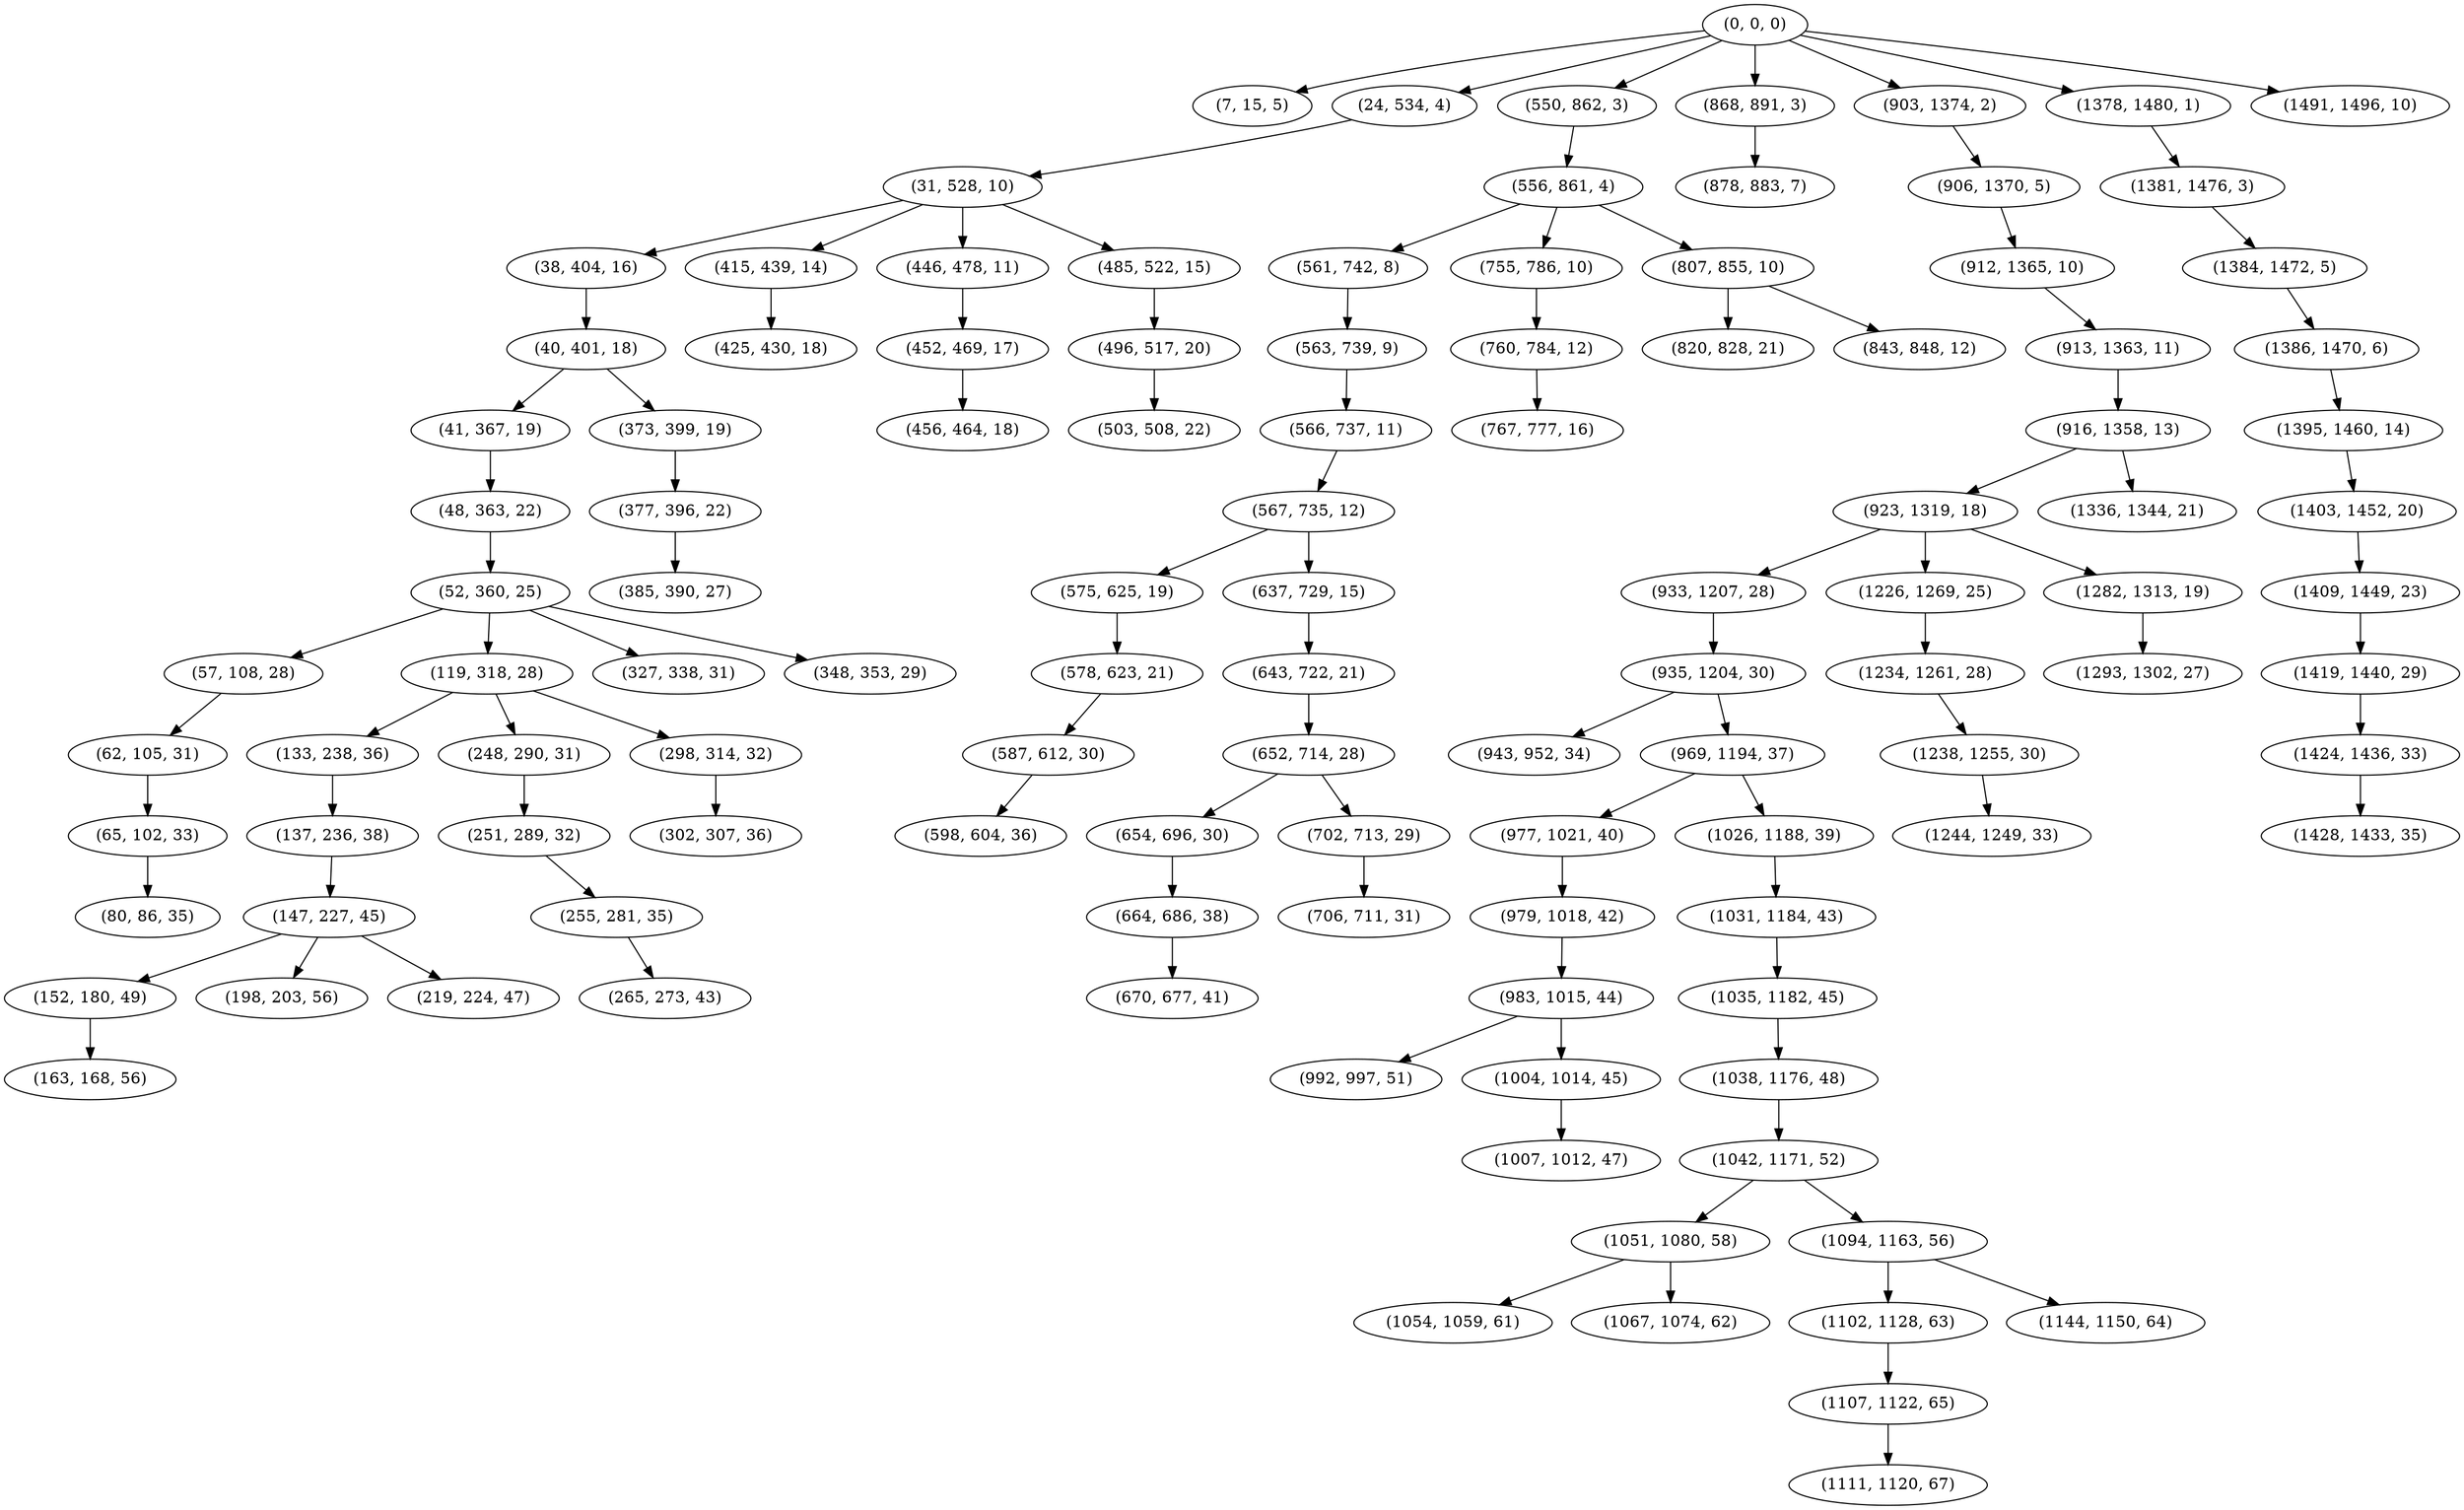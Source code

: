 digraph tree {
    "(0, 0, 0)";
    "(7, 15, 5)";
    "(24, 534, 4)";
    "(31, 528, 10)";
    "(38, 404, 16)";
    "(40, 401, 18)";
    "(41, 367, 19)";
    "(48, 363, 22)";
    "(52, 360, 25)";
    "(57, 108, 28)";
    "(62, 105, 31)";
    "(65, 102, 33)";
    "(80, 86, 35)";
    "(119, 318, 28)";
    "(133, 238, 36)";
    "(137, 236, 38)";
    "(147, 227, 45)";
    "(152, 180, 49)";
    "(163, 168, 56)";
    "(198, 203, 56)";
    "(219, 224, 47)";
    "(248, 290, 31)";
    "(251, 289, 32)";
    "(255, 281, 35)";
    "(265, 273, 43)";
    "(298, 314, 32)";
    "(302, 307, 36)";
    "(327, 338, 31)";
    "(348, 353, 29)";
    "(373, 399, 19)";
    "(377, 396, 22)";
    "(385, 390, 27)";
    "(415, 439, 14)";
    "(425, 430, 18)";
    "(446, 478, 11)";
    "(452, 469, 17)";
    "(456, 464, 18)";
    "(485, 522, 15)";
    "(496, 517, 20)";
    "(503, 508, 22)";
    "(550, 862, 3)";
    "(556, 861, 4)";
    "(561, 742, 8)";
    "(563, 739, 9)";
    "(566, 737, 11)";
    "(567, 735, 12)";
    "(575, 625, 19)";
    "(578, 623, 21)";
    "(587, 612, 30)";
    "(598, 604, 36)";
    "(637, 729, 15)";
    "(643, 722, 21)";
    "(652, 714, 28)";
    "(654, 696, 30)";
    "(664, 686, 38)";
    "(670, 677, 41)";
    "(702, 713, 29)";
    "(706, 711, 31)";
    "(755, 786, 10)";
    "(760, 784, 12)";
    "(767, 777, 16)";
    "(807, 855, 10)";
    "(820, 828, 21)";
    "(843, 848, 12)";
    "(868, 891, 3)";
    "(878, 883, 7)";
    "(903, 1374, 2)";
    "(906, 1370, 5)";
    "(912, 1365, 10)";
    "(913, 1363, 11)";
    "(916, 1358, 13)";
    "(923, 1319, 18)";
    "(933, 1207, 28)";
    "(935, 1204, 30)";
    "(943, 952, 34)";
    "(969, 1194, 37)";
    "(977, 1021, 40)";
    "(979, 1018, 42)";
    "(983, 1015, 44)";
    "(992, 997, 51)";
    "(1004, 1014, 45)";
    "(1007, 1012, 47)";
    "(1026, 1188, 39)";
    "(1031, 1184, 43)";
    "(1035, 1182, 45)";
    "(1038, 1176, 48)";
    "(1042, 1171, 52)";
    "(1051, 1080, 58)";
    "(1054, 1059, 61)";
    "(1067, 1074, 62)";
    "(1094, 1163, 56)";
    "(1102, 1128, 63)";
    "(1107, 1122, 65)";
    "(1111, 1120, 67)";
    "(1144, 1150, 64)";
    "(1226, 1269, 25)";
    "(1234, 1261, 28)";
    "(1238, 1255, 30)";
    "(1244, 1249, 33)";
    "(1282, 1313, 19)";
    "(1293, 1302, 27)";
    "(1336, 1344, 21)";
    "(1378, 1480, 1)";
    "(1381, 1476, 3)";
    "(1384, 1472, 5)";
    "(1386, 1470, 6)";
    "(1395, 1460, 14)";
    "(1403, 1452, 20)";
    "(1409, 1449, 23)";
    "(1419, 1440, 29)";
    "(1424, 1436, 33)";
    "(1428, 1433, 35)";
    "(1491, 1496, 10)";
    "(0, 0, 0)" -> "(7, 15, 5)";
    "(0, 0, 0)" -> "(24, 534, 4)";
    "(0, 0, 0)" -> "(550, 862, 3)";
    "(0, 0, 0)" -> "(868, 891, 3)";
    "(0, 0, 0)" -> "(903, 1374, 2)";
    "(0, 0, 0)" -> "(1378, 1480, 1)";
    "(0, 0, 0)" -> "(1491, 1496, 10)";
    "(24, 534, 4)" -> "(31, 528, 10)";
    "(31, 528, 10)" -> "(38, 404, 16)";
    "(31, 528, 10)" -> "(415, 439, 14)";
    "(31, 528, 10)" -> "(446, 478, 11)";
    "(31, 528, 10)" -> "(485, 522, 15)";
    "(38, 404, 16)" -> "(40, 401, 18)";
    "(40, 401, 18)" -> "(41, 367, 19)";
    "(40, 401, 18)" -> "(373, 399, 19)";
    "(41, 367, 19)" -> "(48, 363, 22)";
    "(48, 363, 22)" -> "(52, 360, 25)";
    "(52, 360, 25)" -> "(57, 108, 28)";
    "(52, 360, 25)" -> "(119, 318, 28)";
    "(52, 360, 25)" -> "(327, 338, 31)";
    "(52, 360, 25)" -> "(348, 353, 29)";
    "(57, 108, 28)" -> "(62, 105, 31)";
    "(62, 105, 31)" -> "(65, 102, 33)";
    "(65, 102, 33)" -> "(80, 86, 35)";
    "(119, 318, 28)" -> "(133, 238, 36)";
    "(119, 318, 28)" -> "(248, 290, 31)";
    "(119, 318, 28)" -> "(298, 314, 32)";
    "(133, 238, 36)" -> "(137, 236, 38)";
    "(137, 236, 38)" -> "(147, 227, 45)";
    "(147, 227, 45)" -> "(152, 180, 49)";
    "(147, 227, 45)" -> "(198, 203, 56)";
    "(147, 227, 45)" -> "(219, 224, 47)";
    "(152, 180, 49)" -> "(163, 168, 56)";
    "(248, 290, 31)" -> "(251, 289, 32)";
    "(251, 289, 32)" -> "(255, 281, 35)";
    "(255, 281, 35)" -> "(265, 273, 43)";
    "(298, 314, 32)" -> "(302, 307, 36)";
    "(373, 399, 19)" -> "(377, 396, 22)";
    "(377, 396, 22)" -> "(385, 390, 27)";
    "(415, 439, 14)" -> "(425, 430, 18)";
    "(446, 478, 11)" -> "(452, 469, 17)";
    "(452, 469, 17)" -> "(456, 464, 18)";
    "(485, 522, 15)" -> "(496, 517, 20)";
    "(496, 517, 20)" -> "(503, 508, 22)";
    "(550, 862, 3)" -> "(556, 861, 4)";
    "(556, 861, 4)" -> "(561, 742, 8)";
    "(556, 861, 4)" -> "(755, 786, 10)";
    "(556, 861, 4)" -> "(807, 855, 10)";
    "(561, 742, 8)" -> "(563, 739, 9)";
    "(563, 739, 9)" -> "(566, 737, 11)";
    "(566, 737, 11)" -> "(567, 735, 12)";
    "(567, 735, 12)" -> "(575, 625, 19)";
    "(567, 735, 12)" -> "(637, 729, 15)";
    "(575, 625, 19)" -> "(578, 623, 21)";
    "(578, 623, 21)" -> "(587, 612, 30)";
    "(587, 612, 30)" -> "(598, 604, 36)";
    "(637, 729, 15)" -> "(643, 722, 21)";
    "(643, 722, 21)" -> "(652, 714, 28)";
    "(652, 714, 28)" -> "(654, 696, 30)";
    "(652, 714, 28)" -> "(702, 713, 29)";
    "(654, 696, 30)" -> "(664, 686, 38)";
    "(664, 686, 38)" -> "(670, 677, 41)";
    "(702, 713, 29)" -> "(706, 711, 31)";
    "(755, 786, 10)" -> "(760, 784, 12)";
    "(760, 784, 12)" -> "(767, 777, 16)";
    "(807, 855, 10)" -> "(820, 828, 21)";
    "(807, 855, 10)" -> "(843, 848, 12)";
    "(868, 891, 3)" -> "(878, 883, 7)";
    "(903, 1374, 2)" -> "(906, 1370, 5)";
    "(906, 1370, 5)" -> "(912, 1365, 10)";
    "(912, 1365, 10)" -> "(913, 1363, 11)";
    "(913, 1363, 11)" -> "(916, 1358, 13)";
    "(916, 1358, 13)" -> "(923, 1319, 18)";
    "(916, 1358, 13)" -> "(1336, 1344, 21)";
    "(923, 1319, 18)" -> "(933, 1207, 28)";
    "(923, 1319, 18)" -> "(1226, 1269, 25)";
    "(923, 1319, 18)" -> "(1282, 1313, 19)";
    "(933, 1207, 28)" -> "(935, 1204, 30)";
    "(935, 1204, 30)" -> "(943, 952, 34)";
    "(935, 1204, 30)" -> "(969, 1194, 37)";
    "(969, 1194, 37)" -> "(977, 1021, 40)";
    "(969, 1194, 37)" -> "(1026, 1188, 39)";
    "(977, 1021, 40)" -> "(979, 1018, 42)";
    "(979, 1018, 42)" -> "(983, 1015, 44)";
    "(983, 1015, 44)" -> "(992, 997, 51)";
    "(983, 1015, 44)" -> "(1004, 1014, 45)";
    "(1004, 1014, 45)" -> "(1007, 1012, 47)";
    "(1026, 1188, 39)" -> "(1031, 1184, 43)";
    "(1031, 1184, 43)" -> "(1035, 1182, 45)";
    "(1035, 1182, 45)" -> "(1038, 1176, 48)";
    "(1038, 1176, 48)" -> "(1042, 1171, 52)";
    "(1042, 1171, 52)" -> "(1051, 1080, 58)";
    "(1042, 1171, 52)" -> "(1094, 1163, 56)";
    "(1051, 1080, 58)" -> "(1054, 1059, 61)";
    "(1051, 1080, 58)" -> "(1067, 1074, 62)";
    "(1094, 1163, 56)" -> "(1102, 1128, 63)";
    "(1094, 1163, 56)" -> "(1144, 1150, 64)";
    "(1102, 1128, 63)" -> "(1107, 1122, 65)";
    "(1107, 1122, 65)" -> "(1111, 1120, 67)";
    "(1226, 1269, 25)" -> "(1234, 1261, 28)";
    "(1234, 1261, 28)" -> "(1238, 1255, 30)";
    "(1238, 1255, 30)" -> "(1244, 1249, 33)";
    "(1282, 1313, 19)" -> "(1293, 1302, 27)";
    "(1378, 1480, 1)" -> "(1381, 1476, 3)";
    "(1381, 1476, 3)" -> "(1384, 1472, 5)";
    "(1384, 1472, 5)" -> "(1386, 1470, 6)";
    "(1386, 1470, 6)" -> "(1395, 1460, 14)";
    "(1395, 1460, 14)" -> "(1403, 1452, 20)";
    "(1403, 1452, 20)" -> "(1409, 1449, 23)";
    "(1409, 1449, 23)" -> "(1419, 1440, 29)";
    "(1419, 1440, 29)" -> "(1424, 1436, 33)";
    "(1424, 1436, 33)" -> "(1428, 1433, 35)";
}
